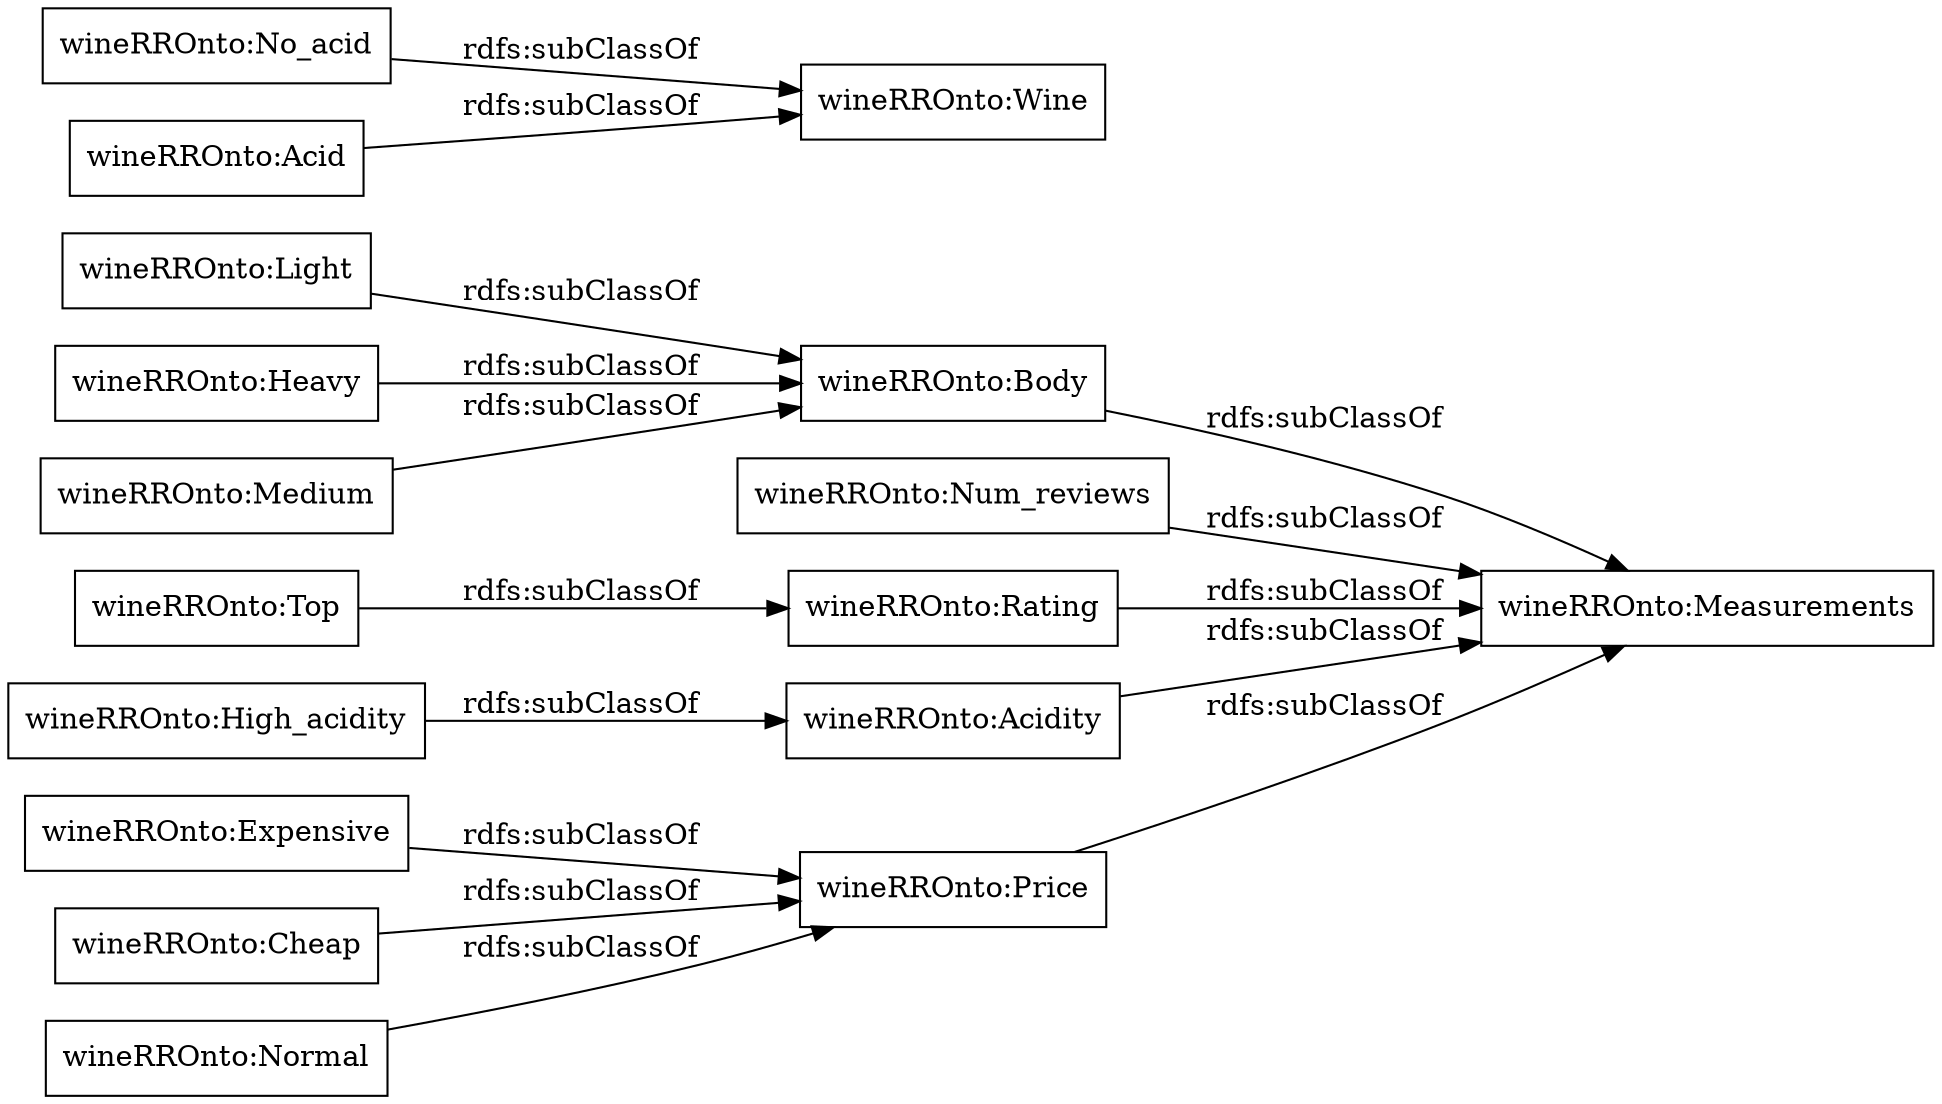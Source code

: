 digraph ar2dtool_diagram { 
rankdir=LR;
size="1000"
node [shape = rectangle, color="black"]; "wineRROnto:Expensive" "wineRROnto:Price" "wineRROnto:Normal" "wineRROnto:Medium" "wineRROnto:Num_reviews" "wineRROnto:Cheap" "wineRROnto:Light" "wineRROnto:Top" "wineRROnto:No_acid" "wineRROnto:Heavy" "wineRROnto:Body" "wineRROnto:High_acidity" "wineRROnto:Wine" "wineRROnto:Acid" "wineRROnto:Rating" "wineRROnto:Acidity" "wineRROnto:Measurements" ; /*classes style*/
	"wineRROnto:Medium" -> "wineRROnto:Body" [ label = "rdfs:subClassOf" ];
	"wineRROnto:Num_reviews" -> "wineRROnto:Measurements" [ label = "rdfs:subClassOf" ];
	"wineRROnto:Body" -> "wineRROnto:Measurements" [ label = "rdfs:subClassOf" ];
	"wineRROnto:Price" -> "wineRROnto:Measurements" [ label = "rdfs:subClassOf" ];
	"wineRROnto:No_acid" -> "wineRROnto:Wine" [ label = "rdfs:subClassOf" ];
	"wineRROnto:Rating" -> "wineRROnto:Measurements" [ label = "rdfs:subClassOf" ];
	"wineRROnto:Expensive" -> "wineRROnto:Price" [ label = "rdfs:subClassOf" ];
	"wineRROnto:Top" -> "wineRROnto:Rating" [ label = "rdfs:subClassOf" ];
	"wineRROnto:Light" -> "wineRROnto:Body" [ label = "rdfs:subClassOf" ];
	"wineRROnto:Cheap" -> "wineRROnto:Price" [ label = "rdfs:subClassOf" ];
	"wineRROnto:Normal" -> "wineRROnto:Price" [ label = "rdfs:subClassOf" ];
	"wineRROnto:Acidity" -> "wineRROnto:Measurements" [ label = "rdfs:subClassOf" ];
	"wineRROnto:Heavy" -> "wineRROnto:Body" [ label = "rdfs:subClassOf" ];
	"wineRROnto:Acid" -> "wineRROnto:Wine" [ label = "rdfs:subClassOf" ];
	"wineRROnto:High_acidity" -> "wineRROnto:Acidity" [ label = "rdfs:subClassOf" ];

}
